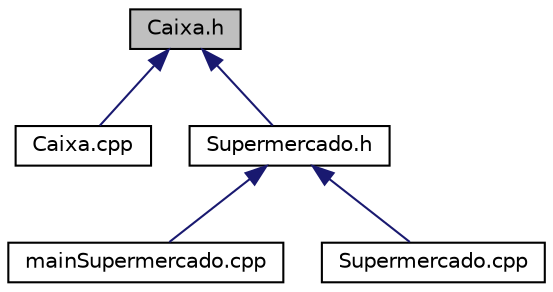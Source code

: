 digraph "Caixa.h"
{
  edge [fontname="Helvetica",fontsize="10",labelfontname="Helvetica",labelfontsize="10"];
  node [fontname="Helvetica",fontsize="10",shape=record];
  Node1 [label="Caixa.h",height=0.2,width=0.4,color="black", fillcolor="grey75", style="filled" fontcolor="black"];
  Node1 -> Node2 [dir="back",color="midnightblue",fontsize="10",style="solid",fontname="Helvetica"];
  Node2 [label="Caixa.cpp",height=0.2,width=0.4,color="black", fillcolor="white", style="filled",URL="$_caixa_8cpp.html"];
  Node1 -> Node3 [dir="back",color="midnightblue",fontsize="10",style="solid",fontname="Helvetica"];
  Node3 [label="Supermercado.h",height=0.2,width=0.4,color="black", fillcolor="white", style="filled",URL="$_supermercado_8h.html"];
  Node3 -> Node4 [dir="back",color="midnightblue",fontsize="10",style="solid",fontname="Helvetica"];
  Node4 [label="mainSupermercado.cpp",height=0.2,width=0.4,color="black", fillcolor="white", style="filled",URL="$main_supermercado_8cpp.html"];
  Node3 -> Node5 [dir="back",color="midnightblue",fontsize="10",style="solid",fontname="Helvetica"];
  Node5 [label="Supermercado.cpp",height=0.2,width=0.4,color="black", fillcolor="white", style="filled",URL="$_supermercado_8cpp.html"];
}
